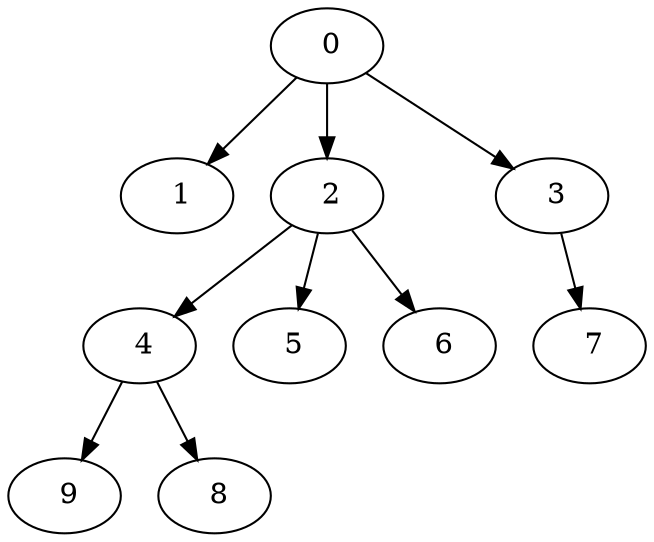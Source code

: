 digraph mytree {
" 0" -> " 1";
" 0" -> " 2";
" 0" -> " 3";
" 1";
" 2" -> " 4";
" 2" -> " 5";
" 2" -> " 6";
" 3" -> " 7";
" 4" -> " 9";
" 4" -> " 8";
" 5";
" 6";
" 9";
" 7";
" 8";
}
